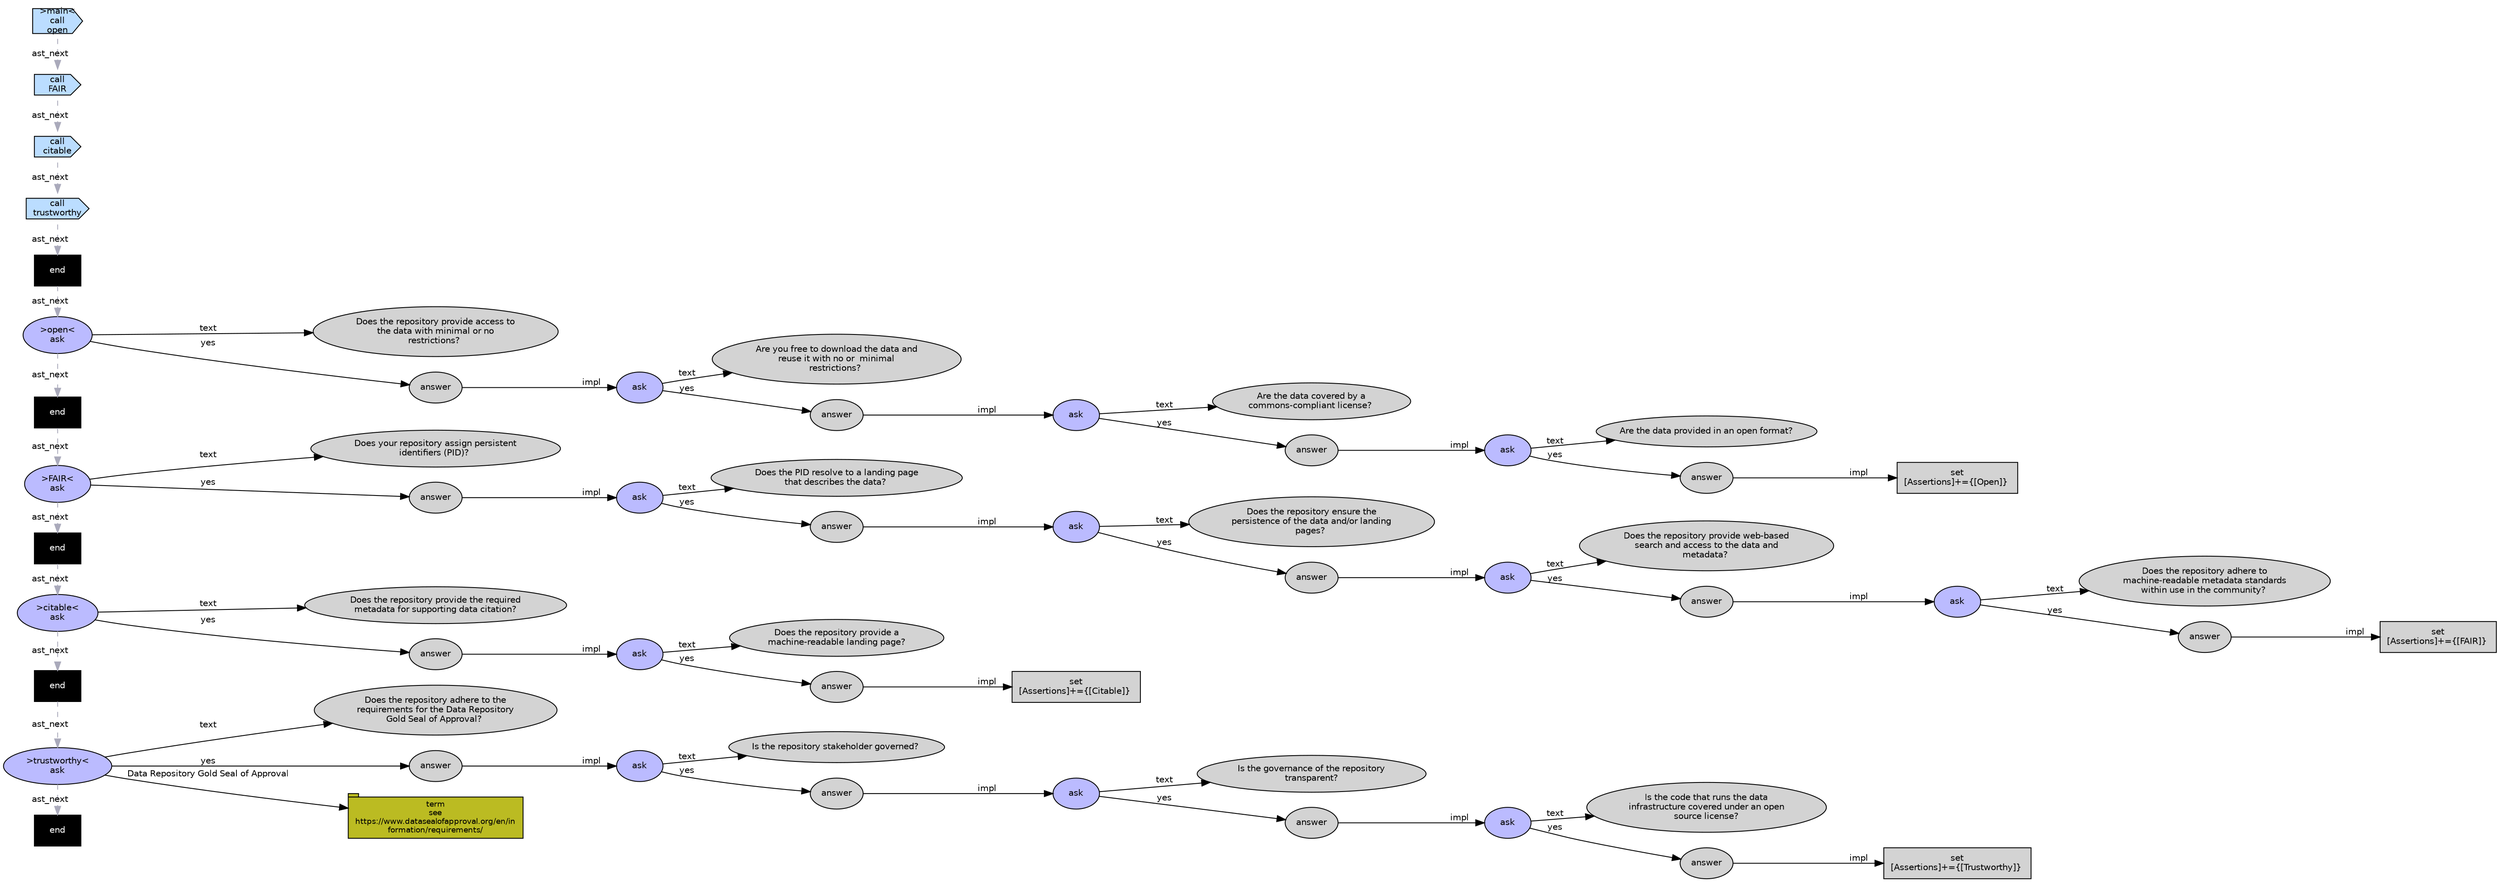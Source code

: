 digraph DecisionGraph {
edge [fontname="Helvetica" fontsize="10"]
node [fillcolor="lightgray" style="filled" fontname="Helvetica" fontsize="10"]
rankdir=LR
main[ fillcolor="#BBDDFF" shape="cds" label=">main<\ncall\nopen" ]
_18_091_19[ fillcolor="#BBDDFF" shape="cds" label="call\nFAIR" ]
_18_092_19[ fillcolor="#BBDDFF" shape="cds" label="call\ncitable" ]
_18_093_19[ fillcolor="#BBDDFF" shape="cds" label="call\ntrustworthy" ]
_18_094_19[ fillcolor="#000000" shape="box" color="#000000" fontcolor="#FFFFFF" label="end" ]
open[ fillcolor="#BBBBFF" label=">open<\nconsider\n" ]
open[ fillcolor="#BBBBFF" label=">open<\nask\n" ]
open_TEXT[ label="Does the repository provide access to\nthe data with minimal or no\nrestrictions? " ]
open_ans_yes[ label="answer" ]
_18_095_19[ fillcolor="#BBBBFF" label="consider\n" ]
_18_095_19[ fillcolor="#BBBBFF" label="ask\n" ]
_18_095_19_TEXT[ label="Are you free to download the data and\nreuse it with no or  minimal\nrestrictions? " ]
_18_095_19_ans_yes[ label="answer" ]
_18_096_19[ fillcolor="#BBBBFF" label="consider\n" ]
_18_096_19[ fillcolor="#BBBBFF" label="ask\n" ]
_18_096_19_TEXT[ label="Are the data covered by a\ncommons-compliant license? " ]
_18_096_19_ans_yes[ label="answer" ]
_18_097_19[ fillcolor="#BBBBFF" label="consider\n" ]
_18_097_19[ fillcolor="#BBBBFF" label="ask\n" ]
_18_097_19_TEXT[ label="Are the data provided in an open format?\n" ]
_18_097_19_ans_yes[ label="answer" ]
_18_098_19[ shape="box" label="set\n[Assertions]+={[Open]} " ]
_18_099_19[ fillcolor="#000000" shape="box" color="#000000" fontcolor="#FFFFFF" label="end" ]
FAIR[ fillcolor="#BBBBFF" label=">FAIR<\nconsider\n" ]
FAIR[ fillcolor="#BBBBFF" label=">FAIR<\nask\n" ]
FAIR_TEXT[ label="Does your repository assign persistent\nidentifiers (PID)? " ]
FAIR_ans_yes[ label="answer" ]
_18_0910_19[ fillcolor="#BBBBFF" label="consider\n" ]
_18_0910_19[ fillcolor="#BBBBFF" label="ask\n" ]
_18_0910_19_TEXT[ label="Does the PID resolve to a landing page\nthat describes the data? " ]
_18_0910_19_ans_yes[ label="answer" ]
_18_0911_19[ fillcolor="#BBBBFF" label="consider\n" ]
_18_0911_19[ fillcolor="#BBBBFF" label="ask\n" ]
_18_0911_19_TEXT[ label="Does the repository ensure the\npersistence of the data and/or landing\npages? " ]
_18_0911_19_ans_yes[ label="answer" ]
_18_0912_19[ fillcolor="#BBBBFF" label="consider\n" ]
_18_0912_19[ fillcolor="#BBBBFF" label="ask\n" ]
_18_0912_19_TEXT[ label="Does the repository provide web-based\nsearch and access to the data and\nmetadata? " ]
_18_0912_19_ans_yes[ label="answer" ]
_18_0913_19[ fillcolor="#BBBBFF" label="consider\n" ]
_18_0913_19[ fillcolor="#BBBBFF" label="ask\n" ]
_18_0913_19_TEXT[ label="Does the repository adhere to\nmachine-readable metadata standards\nwithin use in the community? " ]
_18_0913_19_ans_yes[ label="answer" ]
_18_0914_19[ shape="box" label="set\n[Assertions]+={[FAIR]} " ]
_18_0915_19[ fillcolor="#000000" shape="box" color="#000000" fontcolor="#FFFFFF" label="end" ]
citable[ fillcolor="#BBBBFF" label=">citable<\nconsider\n" ]
citable[ fillcolor="#BBBBFF" label=">citable<\nask\n" ]
citable_TEXT[ label="Does the repository provide the required\nmetadata for supporting data citation?" ]
citable_ans_yes[ label="answer" ]
_18_0916_19[ fillcolor="#BBBBFF" label="consider\n" ]
_18_0916_19[ fillcolor="#BBBBFF" label="ask\n" ]
_18_0916_19_TEXT[ label="Does the repository provide a\nmachine-readable landing page?" ]
_18_0916_19_ans_yes[ label="answer" ]
_18_0917_19[ shape="box" label="set\n[Assertions]+={[Citable]} " ]
_18_0918_19[ fillcolor="#000000" shape="box" color="#000000" fontcolor="#FFFFFF" label="end" ]
trustworthy[ fillcolor="#BBBBFF" label=">trustworthy<\nconsider\n" ]
trustworthy[ fillcolor="#BBBBFF" label=">trustworthy<\nask\n" ]
trustworthy_TEXT[ label="Does the repository adhere to the\nrequirements for the Data Repository\nGold Seal of Approval? " ]
trustworthy_ans_yes[ label="answer" ]
_18_0919_19[ fillcolor="#BBBBFF" label="consider\n" ]
_18_0919_19[ fillcolor="#BBBBFF" label="ask\n" ]
_18_0919_19_TEXT[ label="Is the repository stakeholder governed? \n" ]
_18_0919_19_ans_yes[ label="answer" ]
_18_0920_19[ fillcolor="#BBBBFF" label="consider\n" ]
_18_0920_19[ fillcolor="#BBBBFF" label="ask\n" ]
_18_0920_19_TEXT[ label="Is the governance of the repository\ntransparent?" ]
_18_0920_19_ans_yes[ label="answer" ]
_18_0921_19[ fillcolor="#BBBBFF" label="consider\n" ]
_18_0921_19[ fillcolor="#BBBBFF" label="ask\n" ]
_18_0921_19_TEXT[ label="Is the code that runs the data\ninfrastructure covered under an open\nsource license?" ]
_18_0921_19_ans_yes[ label="answer" ]
_18_0922_19[ shape="box" label="set\n[Assertions]+={[Trustworthy]} " ]
trustworthy_t_Data_20Repository_20Gold_20Seal_20of_20Approval[ fillcolor="#BBBB22" shape="tab" fontsize="9" label="term\nsee\nhttps://www.datasealofapproval.org/en/in\nformation/requirements/" ]
_18_0923_19[ fillcolor="#000000" shape="box" color="#000000" fontcolor="#FFFFFF" label="end" ]

main -> _18_091_19[ color="#AAAABB" constraint="false" style="dashed" label="ast_next" ]
_18_091_19 -> _18_092_19[ color="#AAAABB" constraint="false" style="dashed" label="ast_next" ]
_18_092_19 -> _18_093_19[ color="#AAAABB" constraint="false" style="dashed" label="ast_next" ]
_18_093_19 -> _18_094_19[ color="#AAAABB" constraint="false" style="dashed" label="ast_next" ]
_18_094_19 -> open[ color="#AAAABB" constraint="false" style="dashed" label="ast_next" ]
open -> open_TEXT[ label="text" ]
open -> open_ans_yes[ label="yes" ]
open_ans_yes -> _18_095_19[ label="impl" ]
_18_095_19 -> _18_095_19_TEXT[ label="text" ]
_18_095_19 -> _18_095_19_ans_yes[ label="yes" ]
_18_095_19_ans_yes -> _18_096_19[ label="impl" ]
_18_096_19 -> _18_096_19_TEXT[ label="text" ]
_18_096_19 -> _18_096_19_ans_yes[ label="yes" ]
_18_096_19_ans_yes -> _18_097_19[ label="impl" ]
_18_097_19 -> _18_097_19_TEXT[ label="text" ]
_18_097_19 -> _18_097_19_ans_yes[ label="yes" ]
_18_097_19_ans_yes -> _18_098_19[ label="impl" ]
open -> _18_099_19[ color="#AAAABB" constraint="false" style="dashed" label="ast_next" ]
_18_099_19 -> FAIR[ color="#AAAABB" constraint="false" style="dashed" label="ast_next" ]
FAIR -> FAIR_TEXT[ label="text" ]
FAIR -> FAIR_ans_yes[ label="yes" ]
FAIR_ans_yes -> _18_0910_19[ label="impl" ]
_18_0910_19 -> _18_0910_19_TEXT[ label="text" ]
_18_0910_19 -> _18_0910_19_ans_yes[ label="yes" ]
_18_0910_19_ans_yes -> _18_0911_19[ label="impl" ]
_18_0911_19 -> _18_0911_19_TEXT[ label="text" ]
_18_0911_19 -> _18_0911_19_ans_yes[ label="yes" ]
_18_0911_19_ans_yes -> _18_0912_19[ label="impl" ]
_18_0912_19 -> _18_0912_19_TEXT[ label="text" ]
_18_0912_19 -> _18_0912_19_ans_yes[ label="yes" ]
_18_0912_19_ans_yes -> _18_0913_19[ label="impl" ]
_18_0913_19 -> _18_0913_19_TEXT[ label="text" ]
_18_0913_19 -> _18_0913_19_ans_yes[ label="yes" ]
_18_0913_19_ans_yes -> _18_0914_19[ label="impl" ]
FAIR -> _18_0915_19[ color="#AAAABB" constraint="false" style="dashed" label="ast_next" ]
_18_0915_19 -> citable[ color="#AAAABB" constraint="false" style="dashed" label="ast_next" ]
citable -> citable_TEXT[ label="text" ]
citable -> citable_ans_yes[ label="yes" ]
citable_ans_yes -> _18_0916_19[ label="impl" ]
_18_0916_19 -> _18_0916_19_TEXT[ label="text" ]
_18_0916_19 -> _18_0916_19_ans_yes[ label="yes" ]
_18_0916_19_ans_yes -> _18_0917_19[ label="impl" ]
citable -> _18_0918_19[ color="#AAAABB" constraint="false" style="dashed" label="ast_next" ]
_18_0918_19 -> trustworthy[ color="#AAAABB" constraint="false" style="dashed" label="ast_next" ]
trustworthy -> trustworthy_TEXT[ label="text" ]
trustworthy -> trustworthy_ans_yes[ label="yes" ]
trustworthy_ans_yes -> _18_0919_19[ label="impl" ]
_18_0919_19 -> _18_0919_19_TEXT[ label="text" ]
_18_0919_19 -> _18_0919_19_ans_yes[ label="yes" ]
_18_0919_19_ans_yes -> _18_0920_19[ label="impl" ]
_18_0920_19 -> _18_0920_19_TEXT[ label="text" ]
_18_0920_19 -> _18_0920_19_ans_yes[ label="yes" ]
_18_0920_19_ans_yes -> _18_0921_19[ label="impl" ]
_18_0921_19 -> _18_0921_19_TEXT[ label="text" ]
_18_0921_19 -> _18_0921_19_ans_yes[ label="yes" ]
_18_0921_19_ans_yes -> _18_0922_19[ label="impl" ]
trustworthy -> trustworthy_t_Data_20Repository_20Gold_20Seal_20of_20Approval[ label="Data Repository Gold Seal of Approval" ]
trustworthy -> _18_0923_19[ color="#AAAABB" constraint="false" style="dashed" label="ast_next" ]
}
